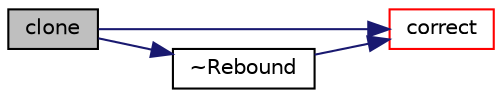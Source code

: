 digraph "clone"
{
  bgcolor="transparent";
  edge [fontname="Helvetica",fontsize="10",labelfontname="Helvetica",labelfontsize="10"];
  node [fontname="Helvetica",fontsize="10",shape=record];
  rankdir="LR";
  Node1 [label="clone",height=0.2,width=0.4,color="black", fillcolor="grey75", style="filled", fontcolor="black"];
  Node1 -> Node2 [color="midnightblue",fontsize="10",style="solid",fontname="Helvetica"];
  Node2 [label="correct",height=0.2,width=0.4,color="red",URL="$a02154.html#aa1b559cf24cdec3d37b45e290079352d",tooltip="Apply velocity correction. "];
  Node1 -> Node3 [color="midnightblue",fontsize="10",style="solid",fontname="Helvetica"];
  Node3 [label="~Rebound",height=0.2,width=0.4,color="black",URL="$a02154.html#a3de1ca00487470db77e8f27ad3ac56a9",tooltip="Destructor. "];
  Node3 -> Node2 [color="midnightblue",fontsize="10",style="solid",fontname="Helvetica"];
}
